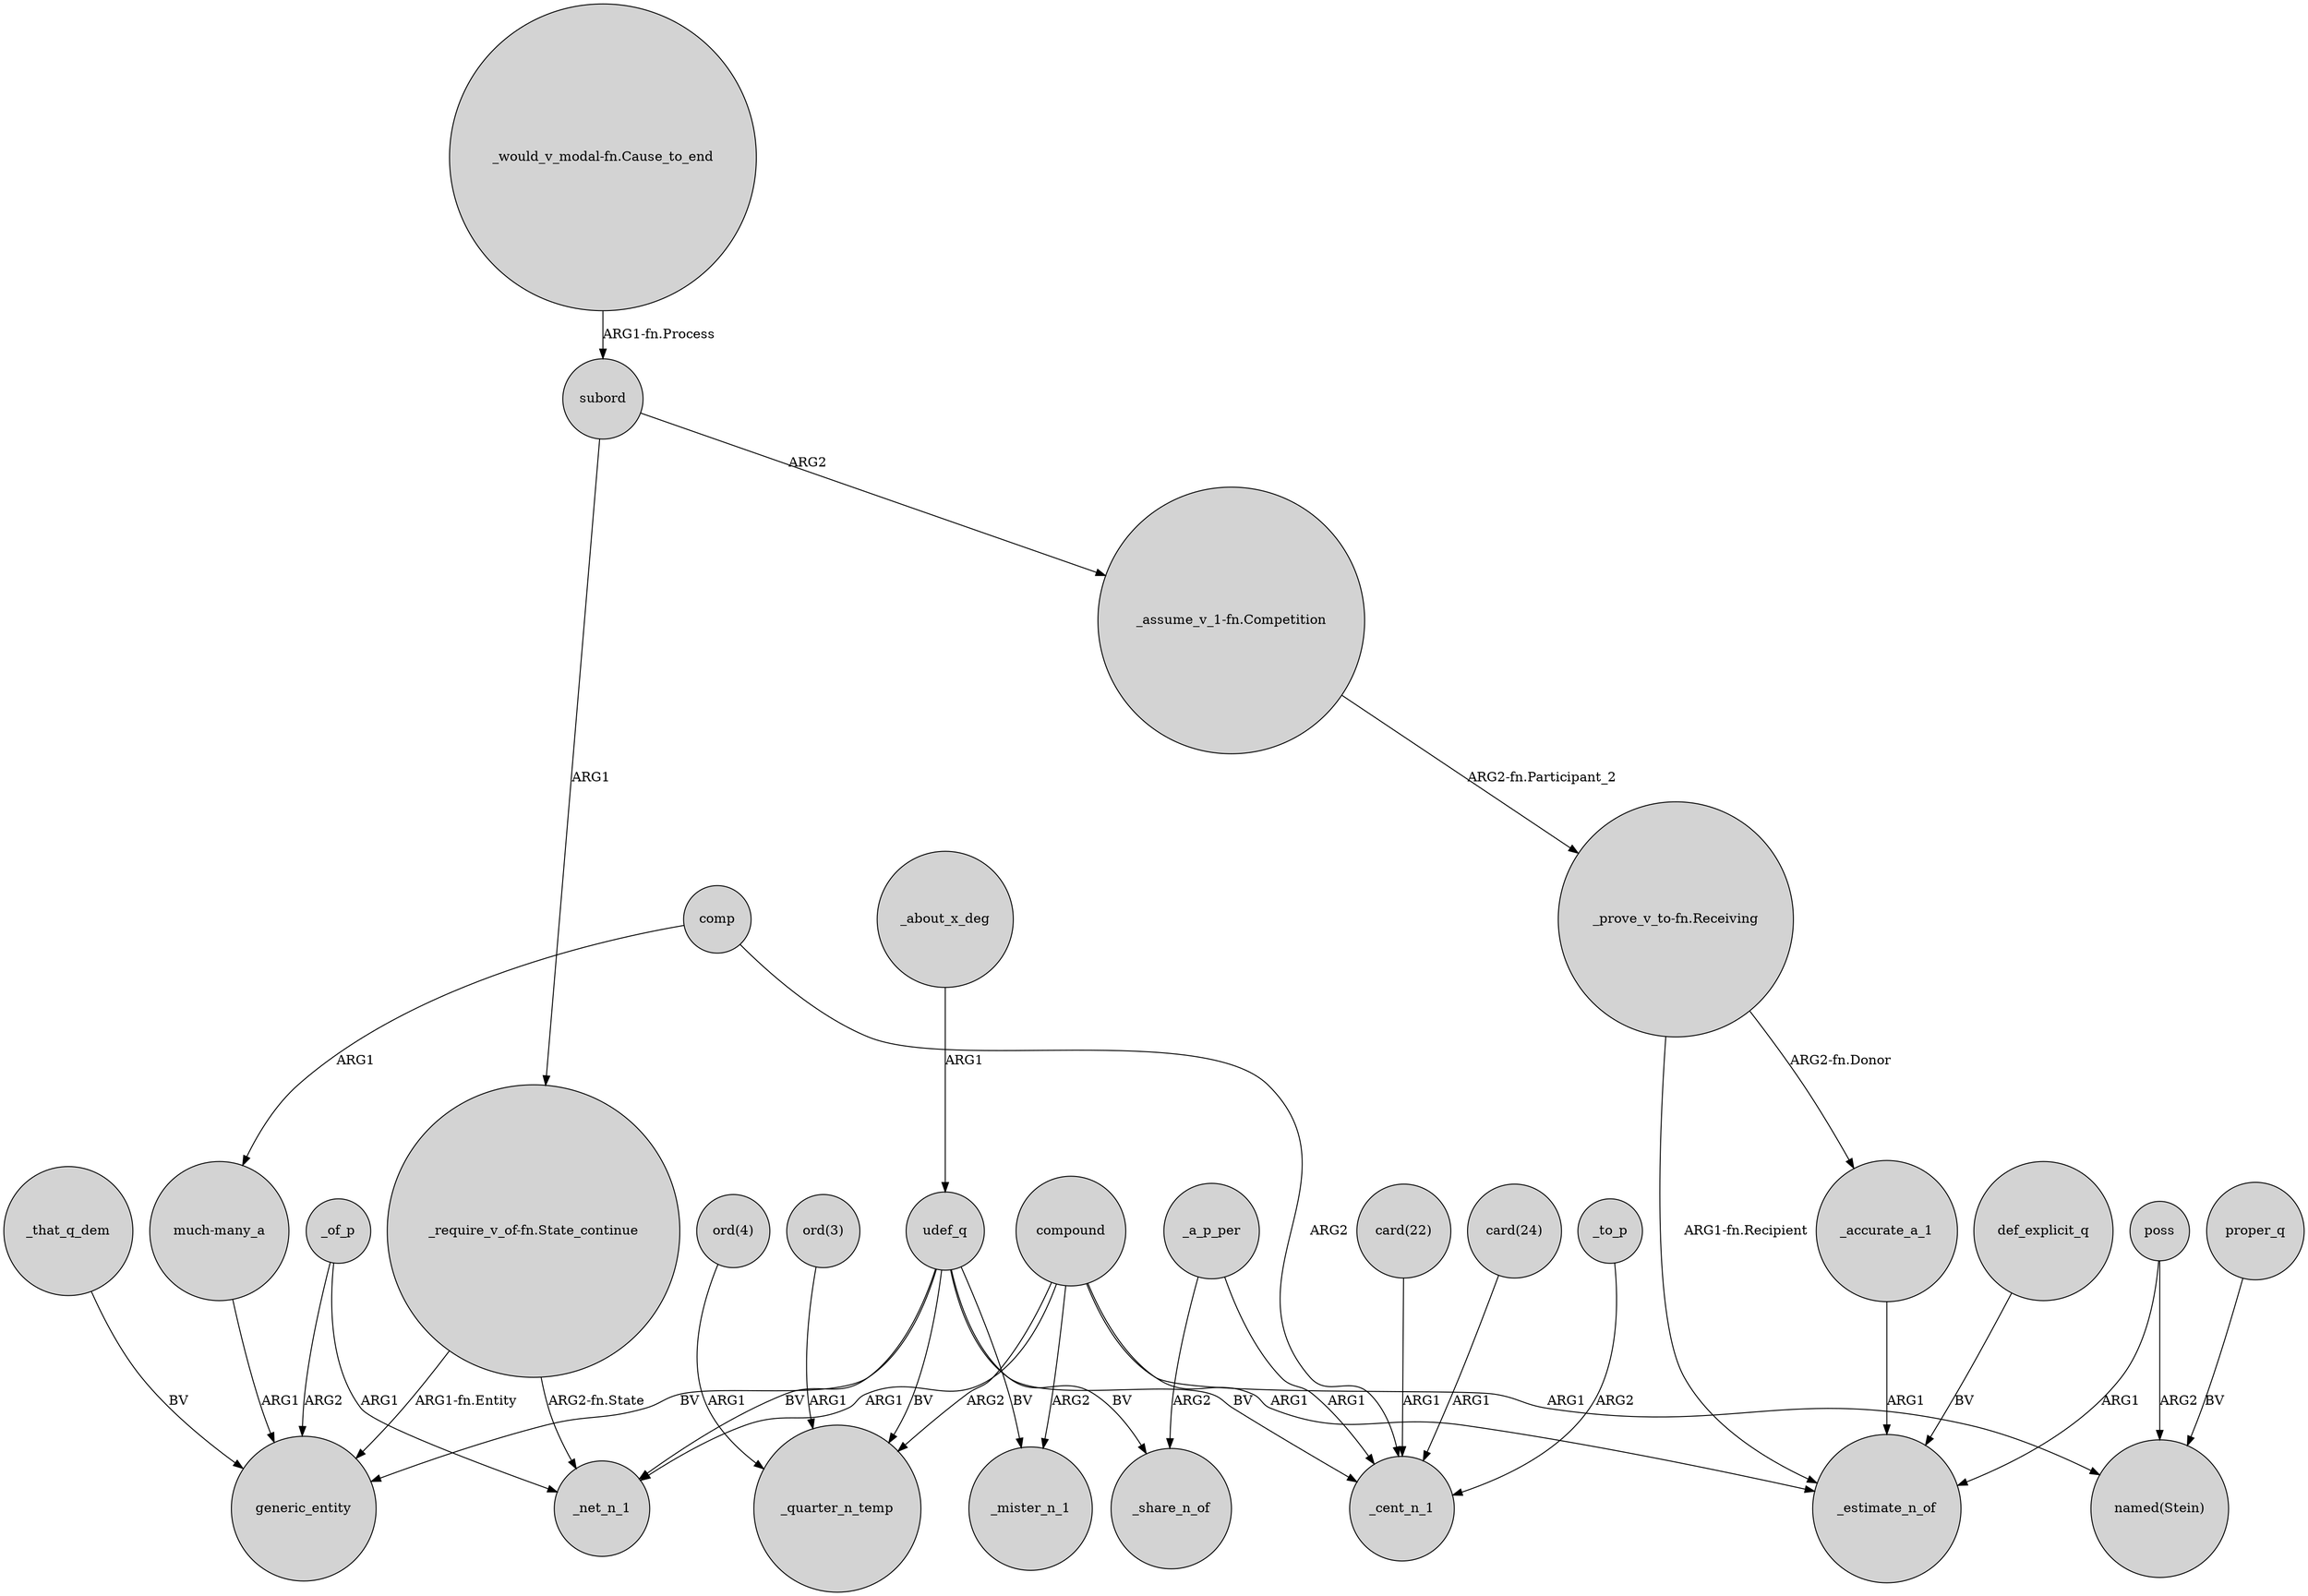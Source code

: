digraph {
	node [shape=circle style=filled]
	"_would_v_modal-fn.Cause_to_end" -> subord [label="ARG1-fn.Process"]
	"_prove_v_to-fn.Receiving" -> _accurate_a_1 [label="ARG2-fn.Donor"]
	compound -> _mister_n_1 [label=ARG2]
	def_explicit_q -> _estimate_n_of [label=BV]
	"ord(3)" -> _quarter_n_temp [label=ARG1]
	poss -> _estimate_n_of [label=ARG1]
	_a_p_per -> _cent_n_1 [label=ARG1]
	poss -> "named(Stein)" [label=ARG2]
	subord -> "_require_v_of-fn.State_continue" [label=ARG1]
	"card(22)" -> _cent_n_1 [label=ARG1]
	subord -> "_assume_v_1-fn.Competition" [label=ARG2]
	"_require_v_of-fn.State_continue" -> _net_n_1 [label="ARG2-fn.State"]
	udef_q -> _mister_n_1 [label=BV]
	udef_q -> _cent_n_1 [label=BV]
	udef_q -> generic_entity [label=BV]
	_about_x_deg -> udef_q [label=ARG1]
	comp -> "much-many_a" [label=ARG1]
	compound -> _quarter_n_temp [label=ARG2]
	_a_p_per -> _share_n_of [label=ARG2]
	"_assume_v_1-fn.Competition" -> "_prove_v_to-fn.Receiving" [label="ARG2-fn.Participant_2"]
	"much-many_a" -> generic_entity [label=ARG1]
	"card(24)" -> _cent_n_1 [label=ARG1]
	udef_q -> _share_n_of [label=BV]
	udef_q -> _net_n_1 [label=BV]
	compound -> _net_n_1 [label=ARG1]
	_of_p -> generic_entity [label=ARG2]
	proper_q -> "named(Stein)" [label=BV]
	comp -> _cent_n_1 [label=ARG2]
	compound -> "named(Stein)" [label=ARG1]
	_of_p -> _net_n_1 [label=ARG1]
	"ord(4)" -> _quarter_n_temp [label=ARG1]
	compound -> _estimate_n_of [label=ARG1]
	_to_p -> _cent_n_1 [label=ARG2]
	udef_q -> _quarter_n_temp [label=BV]
	_that_q_dem -> generic_entity [label=BV]
	_accurate_a_1 -> _estimate_n_of [label=ARG1]
	"_require_v_of-fn.State_continue" -> generic_entity [label="ARG1-fn.Entity"]
	"_prove_v_to-fn.Receiving" -> _estimate_n_of [label="ARG1-fn.Recipient"]
}
